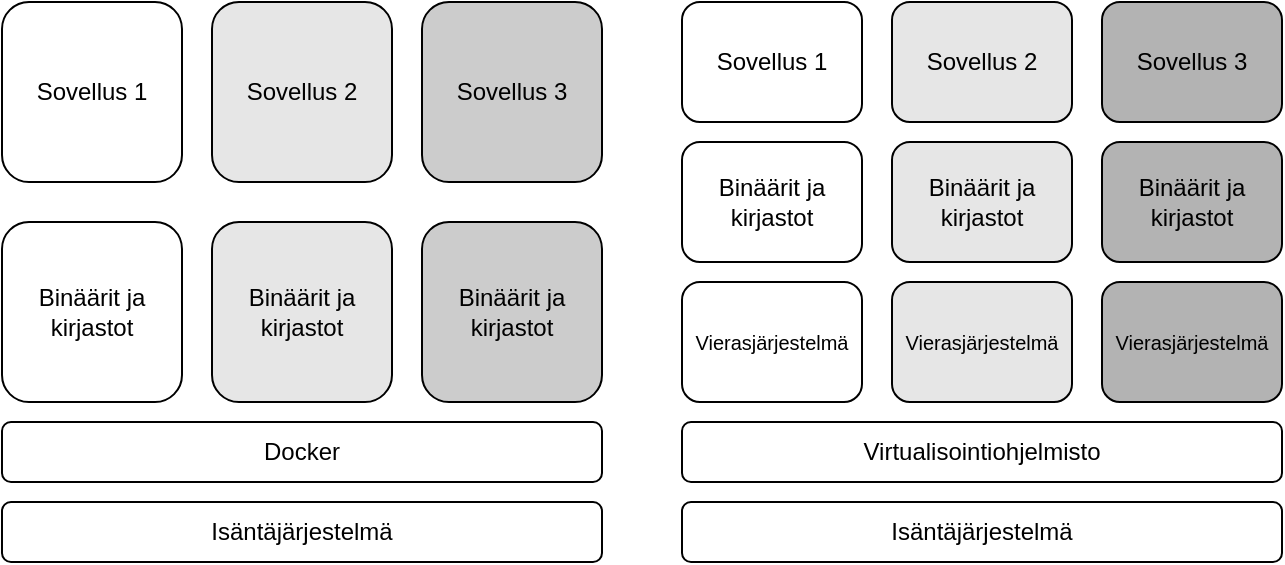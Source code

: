 <mxfile version="12.4.8" type="device"><diagram id="ZIewOAibdPSXnStKl2Vs" name="Page-1"><mxGraphModel dx="786" dy="520" grid="1" gridSize="10" guides="1" tooltips="1" connect="1" arrows="1" fold="1" page="1" pageScale="1" pageWidth="827" pageHeight="1169" math="0" shadow="0"><root><mxCell id="0"/><mxCell id="1" parent="0"/><mxCell id="_vwk6zE1K9x9ey1yY0um-1" value="Isäntäjärjestelmä" style="rounded=1;whiteSpace=wrap;html=1;" parent="1" vertex="1"><mxGeometry x="40" y="470" width="300" height="30" as="geometry"/></mxCell><mxCell id="_vwk6zE1K9x9ey1yY0um-2" value="Docker" style="rounded=1;whiteSpace=wrap;html=1;" parent="1" vertex="1"><mxGeometry x="40" y="430" width="300" height="30" as="geometry"/></mxCell><mxCell id="_vwk6zE1K9x9ey1yY0um-3" value="Binäärit ja kirjastot" style="rounded=1;whiteSpace=wrap;html=1;" parent="1" vertex="1"><mxGeometry x="40" y="330" width="90" height="90" as="geometry"/></mxCell><mxCell id="_vwk6zE1K9x9ey1yY0um-4" value="Binäärit ja kirjastot" style="rounded=1;whiteSpace=wrap;html=1;fillColor=#CCCCCC;" parent="1" vertex="1"><mxGeometry x="250" y="330" width="90" height="90" as="geometry"/></mxCell><mxCell id="_vwk6zE1K9x9ey1yY0um-5" value="Binäärit ja kirjastot" style="rounded=1;whiteSpace=wrap;html=1;fillColor=#E6E6E6;" parent="1" vertex="1"><mxGeometry x="145" y="330" width="90" height="90" as="geometry"/></mxCell><mxCell id="_vwk6zE1K9x9ey1yY0um-6" value="Sovellus 1" style="rounded=1;whiteSpace=wrap;html=1;" parent="1" vertex="1"><mxGeometry x="40" y="220" width="90" height="90" as="geometry"/></mxCell><mxCell id="_vwk6zE1K9x9ey1yY0um-7" value="Sovellus 2" style="rounded=1;whiteSpace=wrap;html=1;fillColor=#E6E6E6;" parent="1" vertex="1"><mxGeometry x="145" y="220" width="90" height="90" as="geometry"/></mxCell><mxCell id="_vwk6zE1K9x9ey1yY0um-8" value="Sovellus 3" style="rounded=1;whiteSpace=wrap;html=1;fillColor=#CCCCCC;" parent="1" vertex="1"><mxGeometry x="250" y="220" width="90" height="90" as="geometry"/></mxCell><mxCell id="_vwk6zE1K9x9ey1yY0um-9" value="Isäntäjärjestelmä" style="rounded=1;whiteSpace=wrap;html=1;" parent="1" vertex="1"><mxGeometry x="380" y="470" width="300" height="30" as="geometry"/></mxCell><mxCell id="_vwk6zE1K9x9ey1yY0um-10" value="Virtualisointiohjelmisto" style="rounded=1;whiteSpace=wrap;html=1;" parent="1" vertex="1"><mxGeometry x="380" y="430" width="300" height="30" as="geometry"/></mxCell><mxCell id="_vwk6zE1K9x9ey1yY0um-11" value="&lt;font style=&quot;font-size: 10px&quot;&gt;Vierasjärjestelmä&lt;/font&gt;" style="rounded=1;whiteSpace=wrap;html=1;" parent="1" vertex="1"><mxGeometry x="380" y="360" width="90" height="60" as="geometry"/></mxCell><mxCell id="_vwk6zE1K9x9ey1yY0um-12" value="&lt;font style=&quot;font-size: 10px&quot;&gt;Vierasjärjestelmä&lt;/font&gt;" style="rounded=1;whiteSpace=wrap;html=1;fillColor=#B3B3B3;" parent="1" vertex="1"><mxGeometry x="590" y="360" width="90" height="60" as="geometry"/></mxCell><mxCell id="_vwk6zE1K9x9ey1yY0um-13" value="&lt;font style=&quot;font-size: 10px&quot;&gt;Vierasjärjestelmä&lt;/font&gt;" style="rounded=1;whiteSpace=wrap;html=1;fillColor=#E6E6E6;" parent="1" vertex="1"><mxGeometry x="485" y="360" width="90" height="60" as="geometry"/></mxCell><mxCell id="_vwk6zE1K9x9ey1yY0um-14" value="Binäärit ja kirjastot" style="rounded=1;whiteSpace=wrap;html=1;" parent="1" vertex="1"><mxGeometry x="380" y="290" width="90" height="60" as="geometry"/></mxCell><mxCell id="_vwk6zE1K9x9ey1yY0um-15" value="Binäärit ja kirjastot" style="rounded=1;whiteSpace=wrap;html=1;fillColor=#B3B3B3;" parent="1" vertex="1"><mxGeometry x="590" y="290" width="90" height="60" as="geometry"/></mxCell><mxCell id="_vwk6zE1K9x9ey1yY0um-16" value="Binäärit ja kirjastot" style="rounded=1;whiteSpace=wrap;html=1;fillColor=#E6E6E6;" parent="1" vertex="1"><mxGeometry x="485" y="290" width="90" height="60" as="geometry"/></mxCell><mxCell id="_vwk6zE1K9x9ey1yY0um-17" value="Sovellus 1" style="rounded=1;whiteSpace=wrap;html=1;" parent="1" vertex="1"><mxGeometry x="380" y="220" width="90" height="60" as="geometry"/></mxCell><mxCell id="_vwk6zE1K9x9ey1yY0um-18" value="Sovellus 2" style="rounded=1;whiteSpace=wrap;html=1;fillColor=#E6E6E6;" parent="1" vertex="1"><mxGeometry x="485" y="220" width="90" height="60" as="geometry"/></mxCell><mxCell id="_vwk6zE1K9x9ey1yY0um-19" value="Sovellus 3" style="rounded=1;whiteSpace=wrap;html=1;fillColor=#B3B3B3;" parent="1" vertex="1"><mxGeometry x="590" y="220" width="90" height="60" as="geometry"/></mxCell></root></mxGraphModel></diagram></mxfile>